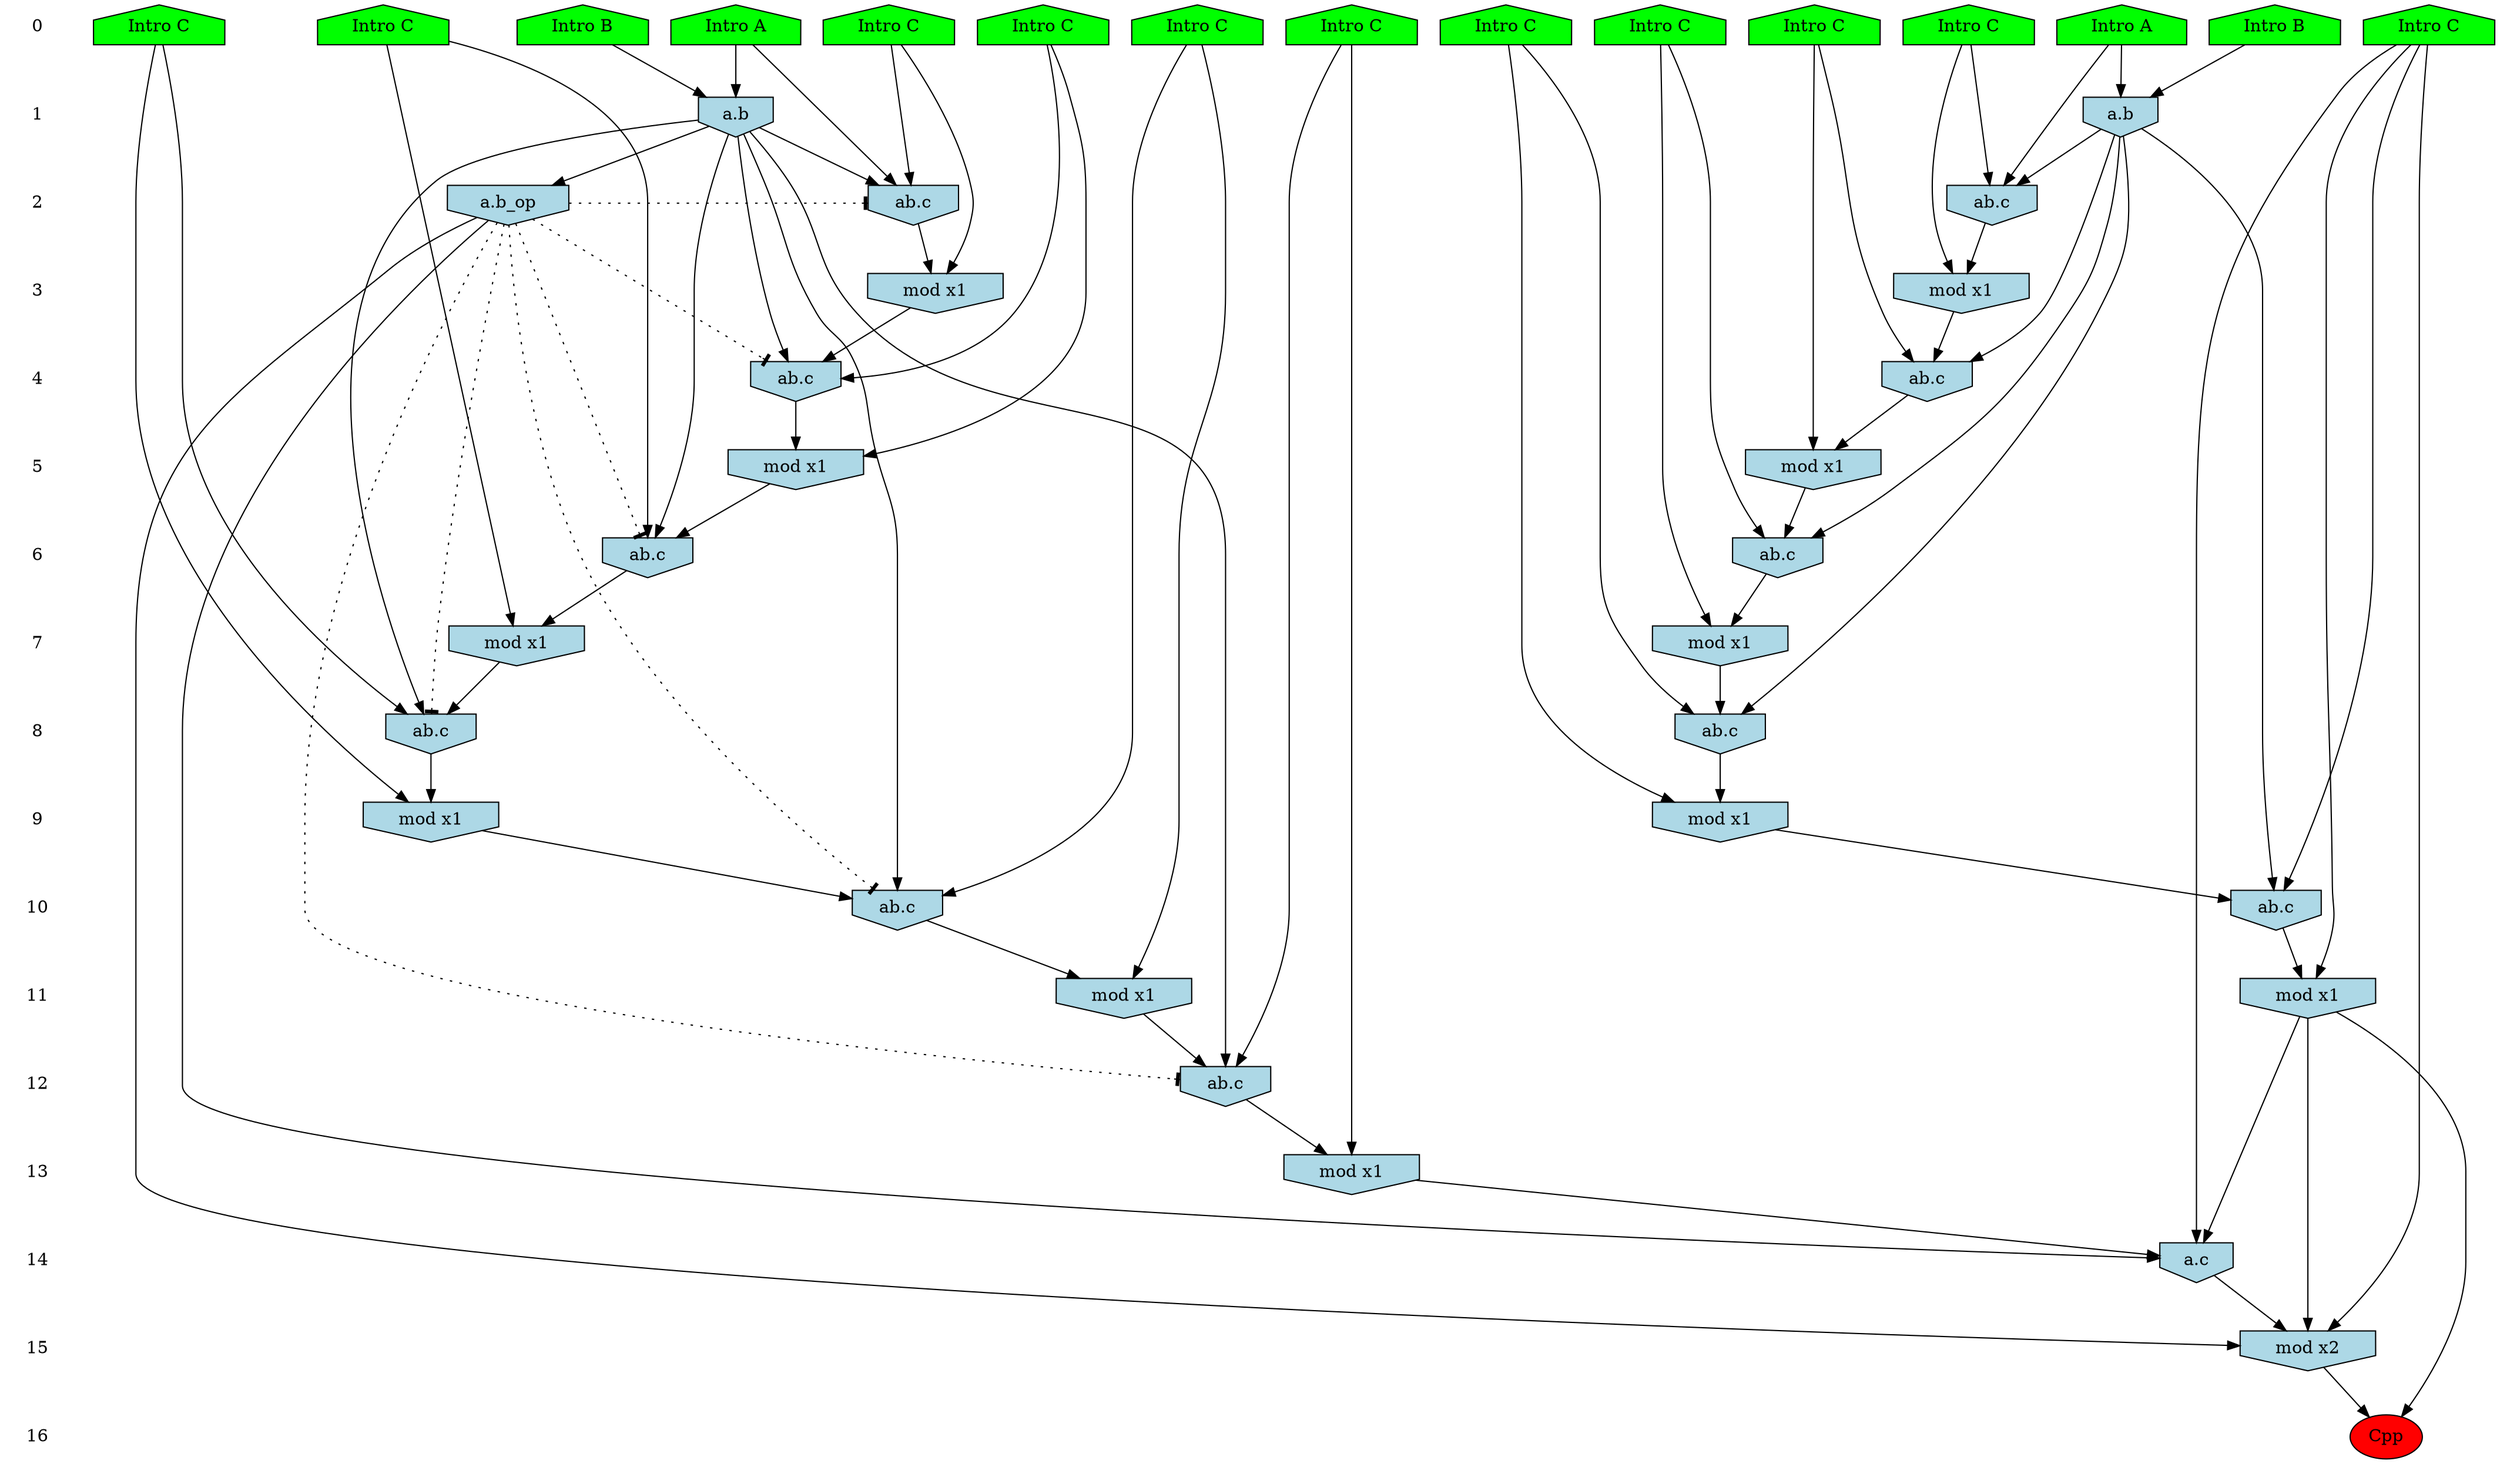 /* Compression of 4 causal flows obtained in average at 1.805896E+01 t.u */
/* Compressed causal flows were: [2863;3204;3380;3421] */
digraph G{
 ranksep=.5 ; 
{ rank = same ; "0" [shape=plaintext] ; node_1 [label ="Intro A", shape=house, style=filled, fillcolor=green] ;
node_2 [label ="Intro B", shape=house, style=filled, fillcolor=green] ;
node_3 [label ="Intro A", shape=house, style=filled, fillcolor=green] ;
node_4 [label ="Intro B", shape=house, style=filled, fillcolor=green] ;
node_5 [label ="Intro C", shape=house, style=filled, fillcolor=green] ;
node_6 [label ="Intro C", shape=house, style=filled, fillcolor=green] ;
node_7 [label ="Intro C", shape=house, style=filled, fillcolor=green] ;
node_8 [label ="Intro C", shape=house, style=filled, fillcolor=green] ;
node_9 [label ="Intro C", shape=house, style=filled, fillcolor=green] ;
node_10 [label ="Intro C", shape=house, style=filled, fillcolor=green] ;
node_11 [label ="Intro C", shape=house, style=filled, fillcolor=green] ;
node_12 [label ="Intro C", shape=house, style=filled, fillcolor=green] ;
node_13 [label ="Intro C", shape=house, style=filled, fillcolor=green] ;
node_14 [label ="Intro C", shape=house, style=filled, fillcolor=green] ;
node_15 [label ="Intro C", shape=house, style=filled, fillcolor=green] ;
}
{ rank = same ; "1" [shape=plaintext] ; node_16 [label="a.b", shape=invhouse, style=filled, fillcolor = lightblue] ;
node_26 [label="a.b", shape=invhouse, style=filled, fillcolor = lightblue] ;
}
{ rank = same ; "2" [shape=plaintext] ; node_17 [label="ab.c", shape=invhouse, style=filled, fillcolor = lightblue] ;
node_28 [label="ab.c", shape=invhouse, style=filled, fillcolor = lightblue] ;
node_35 [label="a.b_op", shape=invhouse, style=filled, fillcolor = lightblue] ;
}
{ rank = same ; "3" [shape=plaintext] ; node_18 [label="mod x1", shape=invhouse, style=filled, fillcolor = lightblue] ;
node_29 [label="mod x1", shape=invhouse, style=filled, fillcolor = lightblue] ;
}
{ rank = same ; "4" [shape=plaintext] ; node_19 [label="ab.c", shape=invhouse, style=filled, fillcolor = lightblue] ;
node_30 [label="ab.c", shape=invhouse, style=filled, fillcolor = lightblue] ;
}
{ rank = same ; "5" [shape=plaintext] ; node_20 [label="mod x1", shape=invhouse, style=filled, fillcolor = lightblue] ;
node_32 [label="mod x1", shape=invhouse, style=filled, fillcolor = lightblue] ;
}
{ rank = same ; "6" [shape=plaintext] ; node_21 [label="ab.c", shape=invhouse, style=filled, fillcolor = lightblue] ;
node_33 [label="ab.c", shape=invhouse, style=filled, fillcolor = lightblue] ;
}
{ rank = same ; "7" [shape=plaintext] ; node_22 [label="mod x1", shape=invhouse, style=filled, fillcolor = lightblue] ;
node_36 [label="mod x1", shape=invhouse, style=filled, fillcolor = lightblue] ;
}
{ rank = same ; "8" [shape=plaintext] ; node_23 [label="ab.c", shape=invhouse, style=filled, fillcolor = lightblue] ;
node_37 [label="ab.c", shape=invhouse, style=filled, fillcolor = lightblue] ;
}
{ rank = same ; "9" [shape=plaintext] ; node_24 [label="mod x1", shape=invhouse, style=filled, fillcolor = lightblue] ;
node_38 [label="mod x1", shape=invhouse, style=filled, fillcolor = lightblue] ;
}
{ rank = same ; "10" [shape=plaintext] ; node_25 [label="ab.c", shape=invhouse, style=filled, fillcolor = lightblue] ;
node_39 [label="ab.c", shape=invhouse, style=filled, fillcolor = lightblue] ;
}
{ rank = same ; "11" [shape=plaintext] ; node_27 [label="mod x1", shape=invhouse, style=filled, fillcolor = lightblue] ;
node_40 [label="mod x1", shape=invhouse, style=filled, fillcolor = lightblue] ;
}
{ rank = same ; "12" [shape=plaintext] ; node_31 [label="ab.c", shape=invhouse, style=filled, fillcolor = lightblue] ;
}
{ rank = same ; "13" [shape=plaintext] ; node_34 [label="mod x1", shape=invhouse, style=filled, fillcolor = lightblue] ;
}
{ rank = same ; "14" [shape=plaintext] ; node_41 [label="a.c", shape=invhouse, style=filled, fillcolor = lightblue] ;
}
{ rank = same ; "15" [shape=plaintext] ; node_42 [label="mod x2", shape=invhouse, style=filled, fillcolor = lightblue] ;
}
{ rank = same ; "16" [shape=plaintext] ; node_43 [label ="Cpp", style=filled, fillcolor=red] ;
}
"0" -> "1" [style="invis"]; 
"1" -> "2" [style="invis"]; 
"2" -> "3" [style="invis"]; 
"3" -> "4" [style="invis"]; 
"4" -> "5" [style="invis"]; 
"5" -> "6" [style="invis"]; 
"6" -> "7" [style="invis"]; 
"7" -> "8" [style="invis"]; 
"8" -> "9" [style="invis"]; 
"9" -> "10" [style="invis"]; 
"10" -> "11" [style="invis"]; 
"11" -> "12" [style="invis"]; 
"12" -> "13" [style="invis"]; 
"13" -> "14" [style="invis"]; 
"14" -> "15" [style="invis"]; 
"15" -> "16" [style="invis"]; 
node_1 -> node_16
node_4 -> node_16
node_1 -> node_17
node_7 -> node_17
node_16 -> node_17
node_7 -> node_18
node_17 -> node_18
node_13 -> node_19
node_16 -> node_19
node_18 -> node_19
node_13 -> node_20
node_19 -> node_20
node_11 -> node_21
node_16 -> node_21
node_20 -> node_21
node_11 -> node_22
node_21 -> node_22
node_6 -> node_23
node_16 -> node_23
node_22 -> node_23
node_6 -> node_24
node_23 -> node_24
node_14 -> node_25
node_16 -> node_25
node_24 -> node_25
node_2 -> node_26
node_3 -> node_26
node_14 -> node_27
node_25 -> node_27
node_3 -> node_28
node_12 -> node_28
node_26 -> node_28
node_12 -> node_29
node_28 -> node_29
node_8 -> node_30
node_26 -> node_30
node_29 -> node_30
node_5 -> node_31
node_16 -> node_31
node_27 -> node_31
node_8 -> node_32
node_30 -> node_32
node_9 -> node_33
node_26 -> node_33
node_32 -> node_33
node_5 -> node_34
node_31 -> node_34
node_16 -> node_35
node_9 -> node_36
node_33 -> node_36
node_10 -> node_37
node_26 -> node_37
node_36 -> node_37
node_10 -> node_38
node_37 -> node_38
node_15 -> node_39
node_26 -> node_39
node_38 -> node_39
node_15 -> node_40
node_39 -> node_40
node_15 -> node_41
node_34 -> node_41
node_35 -> node_41
node_40 -> node_41
node_15 -> node_42
node_35 -> node_42
node_40 -> node_42
node_41 -> node_42
node_40 -> node_43
node_42 -> node_43
node_35 -> node_31 [style=dotted, arrowhead = tee] 
node_35 -> node_25 [style=dotted, arrowhead = tee] 
node_35 -> node_23 [style=dotted, arrowhead = tee] 
node_35 -> node_21 [style=dotted, arrowhead = tee] 
node_35 -> node_19 [style=dotted, arrowhead = tee] 
node_35 -> node_17 [style=dotted, arrowhead = tee] 
}
/*
 Dot generation time: 0.000191
*/